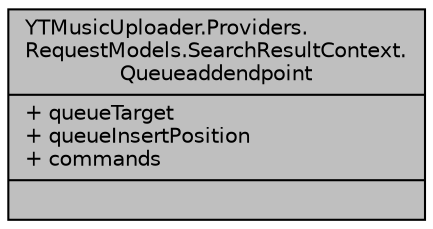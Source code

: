 digraph "YTMusicUploader.Providers.RequestModels.SearchResultContext.Queueaddendpoint"
{
 // LATEX_PDF_SIZE
  edge [fontname="Helvetica",fontsize="10",labelfontname="Helvetica",labelfontsize="10"];
  node [fontname="Helvetica",fontsize="10",shape=record];
  Node1 [label="{YTMusicUploader.Providers.\lRequestModels.SearchResultContext.\lQueueaddendpoint\n|+ queueTarget\l+ queueInsertPosition\l+ commands\l|}",height=0.2,width=0.4,color="black", fillcolor="grey75", style="filled", fontcolor="black",tooltip=" "];
}
